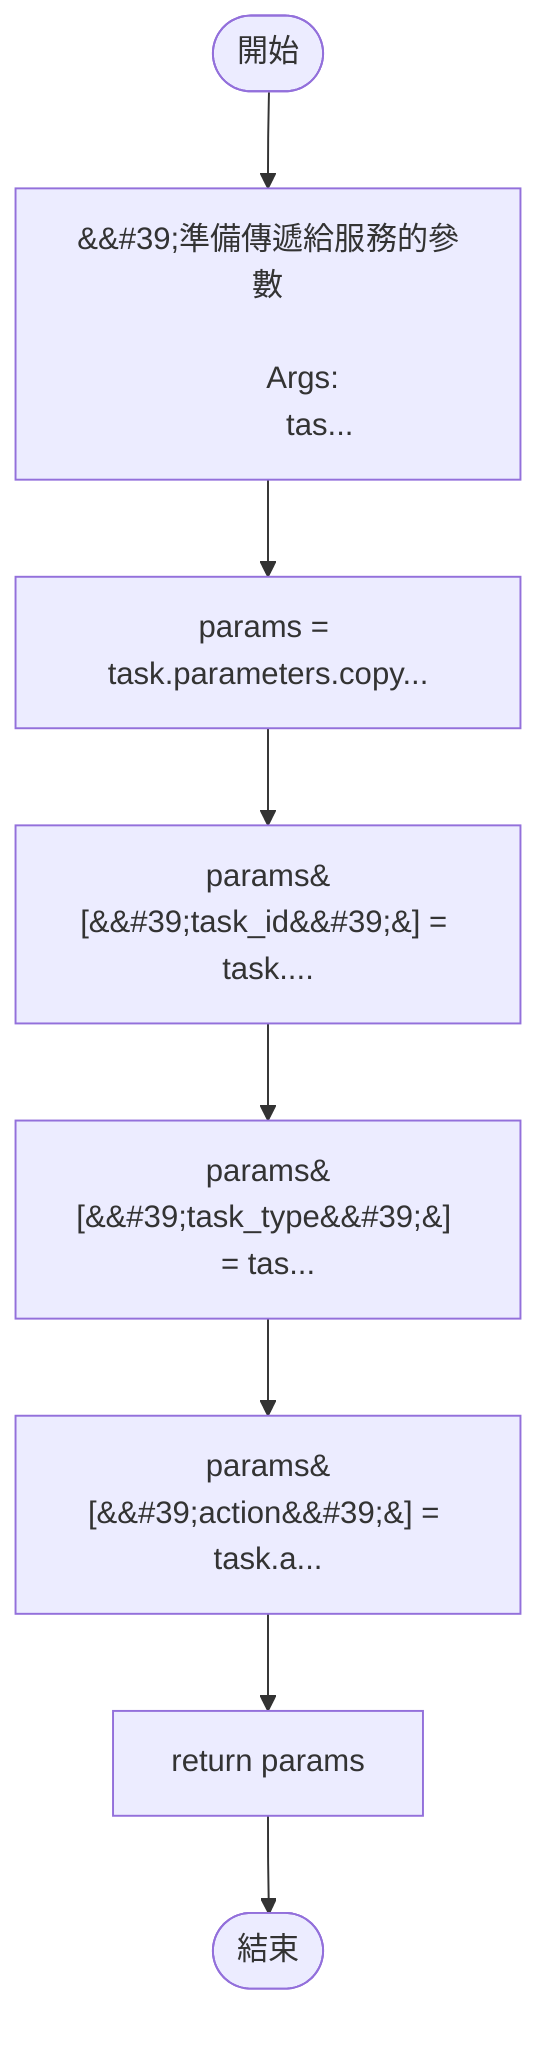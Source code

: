 flowchart TB
    n1([開始])
    n2([結束])
    n3[&amp;&#35;39;準備傳遞給服務的參數\n\n        Args:\n            tas...]
    n4[params = task.parameters.copy...]
    n5[params&#91;&amp;&#35;39;task_id&amp;&#35;39;&#93; = task....]
    n6[params&#91;&amp;&#35;39;task_type&amp;&#35;39;&#93; = tas...]
    n7[params&#91;&amp;&#35;39;action&amp;&#35;39;&#93; = task.a...]
    n8[return params]
    n1 --> n3
    n3 --> n4
    n4 --> n5
    n5 --> n6
    n6 --> n7
    n7 --> n8
    n8 --> n2